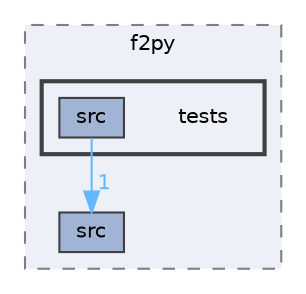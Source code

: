 digraph "env/lib/python3.12/site-packages/numpy/f2py/tests"
{
 // LATEX_PDF_SIZE
  bgcolor="transparent";
  edge [fontname=Helvetica,fontsize=10,labelfontname=Helvetica,labelfontsize=10];
  node [fontname=Helvetica,fontsize=10,shape=box,height=0.2,width=0.4];
  compound=true
  subgraph clusterdir_f7a7ba746510cd8a929fc9fa29f16ade {
    graph [ bgcolor="#edf0f7", pencolor="grey50", label="f2py", fontname=Helvetica,fontsize=10 style="filled,dashed", URL="dir_f7a7ba746510cd8a929fc9fa29f16ade.html",tooltip=""]
  dir_b915de1e4e5d553be55cd591528e6b8f [label="src", fillcolor="#a2b4d6", color="grey25", style="filled", URL="dir_b915de1e4e5d553be55cd591528e6b8f.html",tooltip=""];
  subgraph clusterdir_ceabab8099da7e992a7071e046505c96 {
    graph [ bgcolor="#edf0f7", pencolor="grey25", label="", fontname=Helvetica,fontsize=10 style="filled,bold", URL="dir_ceabab8099da7e992a7071e046505c96.html",tooltip=""]
    dir_ceabab8099da7e992a7071e046505c96 [shape=plaintext, label="tests"];
  dir_7ce1ec0de770245b549e74d5a587d6dd [label="src", fillcolor="#a2b4d6", color="grey25", style="filled", URL="dir_7ce1ec0de770245b549e74d5a587d6dd.html",tooltip=""];
  }
  }
  dir_7ce1ec0de770245b549e74d5a587d6dd->dir_b915de1e4e5d553be55cd591528e6b8f [headlabel="1", labeldistance=1.5 headhref="dir_000449_000448.html" href="dir_000449_000448.html" color="steelblue1" fontcolor="steelblue1"];
}
